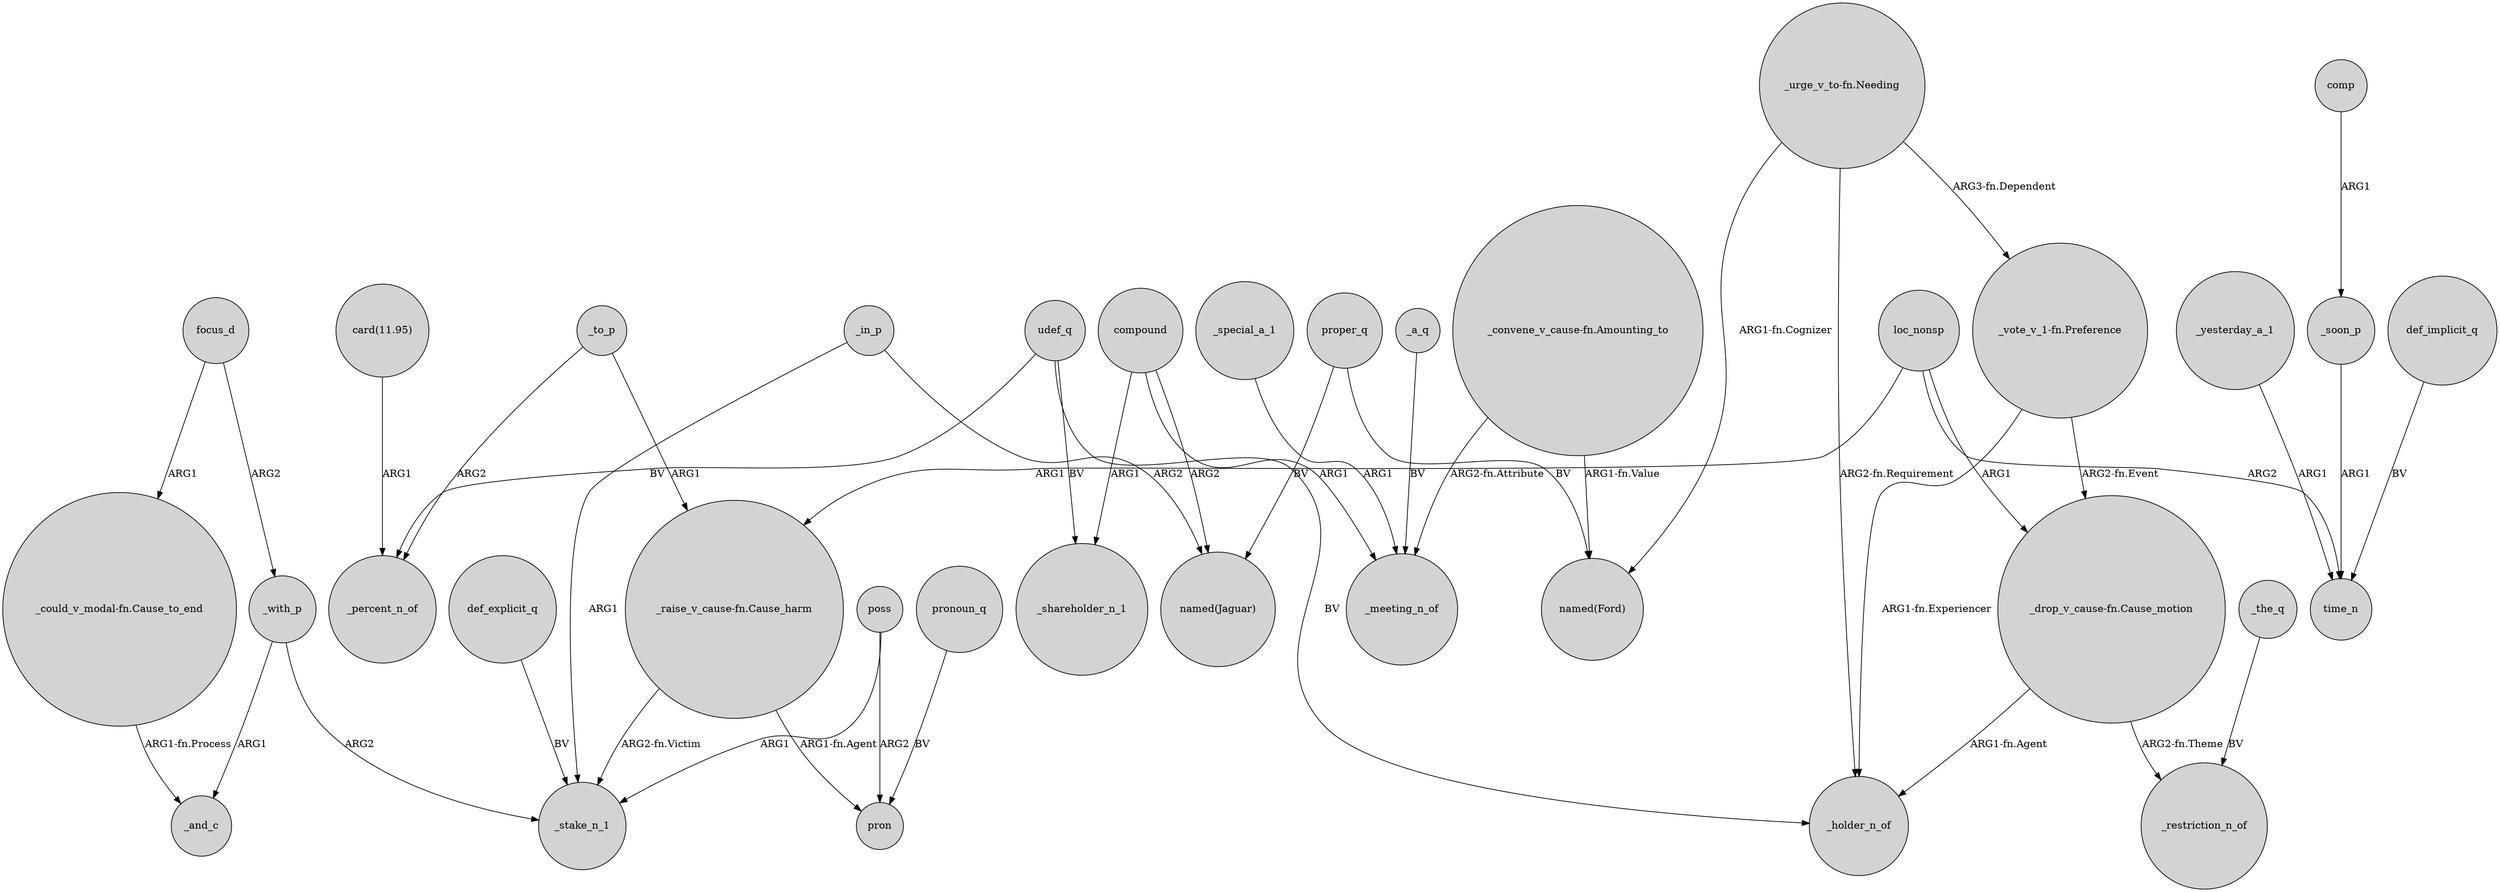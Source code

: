 digraph {
	node [shape=circle style=filled]
	_with_p -> _and_c [label=ARG1]
	"_raise_v_cause-fn.Cause_harm" -> pron [label="ARG1-fn.Agent"]
	_with_p -> _stake_n_1 [label=ARG2]
	focus_d -> _with_p [label=ARG2]
	_in_p -> "named(Jaguar)" [label=ARG2]
	proper_q -> "named(Ford)" [label=BV]
	"_convene_v_cause-fn.Amounting_to" -> _meeting_n_of [label="ARG2-fn.Attribute"]
	focus_d -> "_could_v_modal-fn.Cause_to_end" [label=ARG1]
	udef_q -> _shareholder_n_1 [label=BV]
	"_vote_v_1-fn.Preference" -> _holder_n_of [label="ARG1-fn.Experiencer"]
	"_raise_v_cause-fn.Cause_harm" -> _stake_n_1 [label="ARG2-fn.Victim"]
	compound -> _shareholder_n_1 [label=ARG1]
	_the_q -> _restriction_n_of [label=BV]
	_yesterday_a_1 -> time_n [label=ARG1]
	_to_p -> _percent_n_of [label=ARG2]
	"_could_v_modal-fn.Cause_to_end" -> _and_c [label="ARG1-fn.Process"]
	"_drop_v_cause-fn.Cause_motion" -> _restriction_n_of [label="ARG2-fn.Theme"]
	"_urge_v_to-fn.Needing" -> _holder_n_of [label="ARG2-fn.Requirement"]
	compound -> _meeting_n_of [label=ARG1]
	pronoun_q -> pron [label=BV]
	comp -> _soon_p [label=ARG1]
	poss -> pron [label=ARG2]
	_soon_p -> time_n [label=ARG1]
	_a_q -> _meeting_n_of [label=BV]
	compound -> "named(Jaguar)" [label=ARG2]
	udef_q -> _percent_n_of [label=BV]
	udef_q -> _holder_n_of [label=BV]
	"_urge_v_to-fn.Needing" -> "_vote_v_1-fn.Preference" [label="ARG3-fn.Dependent"]
	def_explicit_q -> _stake_n_1 [label=BV]
	proper_q -> "named(Jaguar)" [label=BV]
	loc_nonsp -> "_drop_v_cause-fn.Cause_motion" [label=ARG1]
	"_urge_v_to-fn.Needing" -> "named(Ford)" [label="ARG1-fn.Cognizer"]
	"_drop_v_cause-fn.Cause_motion" -> _holder_n_of [label="ARG1-fn.Agent"]
	"_convene_v_cause-fn.Amounting_to" -> "named(Ford)" [label="ARG1-fn.Value"]
	loc_nonsp -> "_raise_v_cause-fn.Cause_harm" [label=ARG1]
	loc_nonsp -> time_n [label=ARG2]
	"card(11.95)" -> _percent_n_of [label=ARG1]
	_to_p -> "_raise_v_cause-fn.Cause_harm" [label=ARG1]
	_special_a_1 -> _meeting_n_of [label=ARG1]
	"_vote_v_1-fn.Preference" -> "_drop_v_cause-fn.Cause_motion" [label="ARG2-fn.Event"]
	_in_p -> _stake_n_1 [label=ARG1]
	def_implicit_q -> time_n [label=BV]
	poss -> _stake_n_1 [label=ARG1]
}
